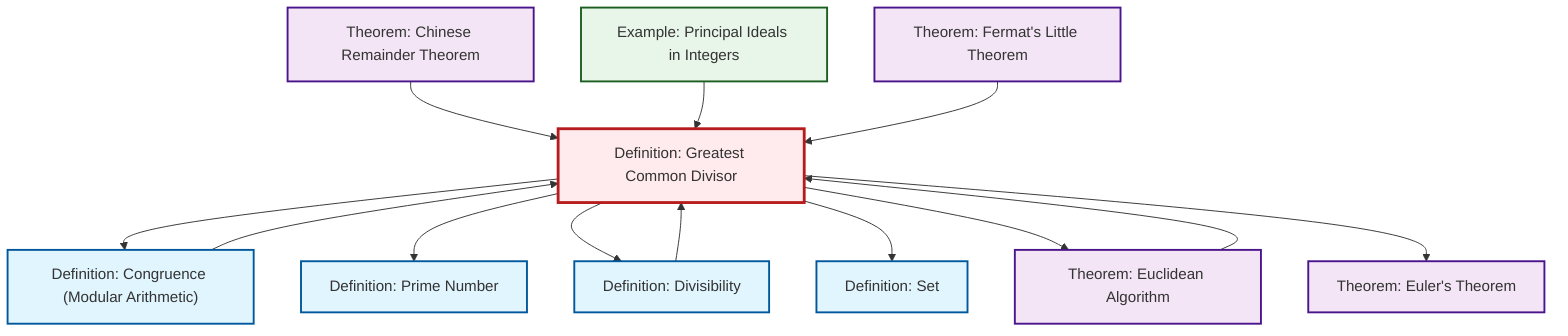 graph TD
    classDef definition fill:#e1f5fe,stroke:#01579b,stroke-width:2px
    classDef theorem fill:#f3e5f5,stroke:#4a148c,stroke-width:2px
    classDef axiom fill:#fff3e0,stroke:#e65100,stroke-width:2px
    classDef example fill:#e8f5e9,stroke:#1b5e20,stroke-width:2px
    classDef current fill:#ffebee,stroke:#b71c1c,stroke-width:3px
    def-prime["Definition: Prime Number"]:::definition
    ex-principal-ideal["Example: Principal Ideals in Integers"]:::example
    thm-chinese-remainder["Theorem: Chinese Remainder Theorem"]:::theorem
    def-divisibility["Definition: Divisibility"]:::definition
    thm-euler["Theorem: Euler's Theorem"]:::theorem
    def-set["Definition: Set"]:::definition
    thm-fermat-little["Theorem: Fermat's Little Theorem"]:::theorem
    def-congruence["Definition: Congruence (Modular Arithmetic)"]:::definition
    thm-euclidean-algorithm["Theorem: Euclidean Algorithm"]:::theorem
    def-gcd["Definition: Greatest Common Divisor"]:::definition
    thm-chinese-remainder --> def-gcd
    def-gcd --> def-congruence
    ex-principal-ideal --> def-gcd
    def-gcd --> def-prime
    def-gcd --> def-divisibility
    def-divisibility --> def-gcd
    def-gcd --> def-set
    def-congruence --> def-gcd
    def-gcd --> thm-euclidean-algorithm
    thm-euclidean-algorithm --> def-gcd
    def-gcd --> thm-euler
    thm-fermat-little --> def-gcd
    class def-gcd current